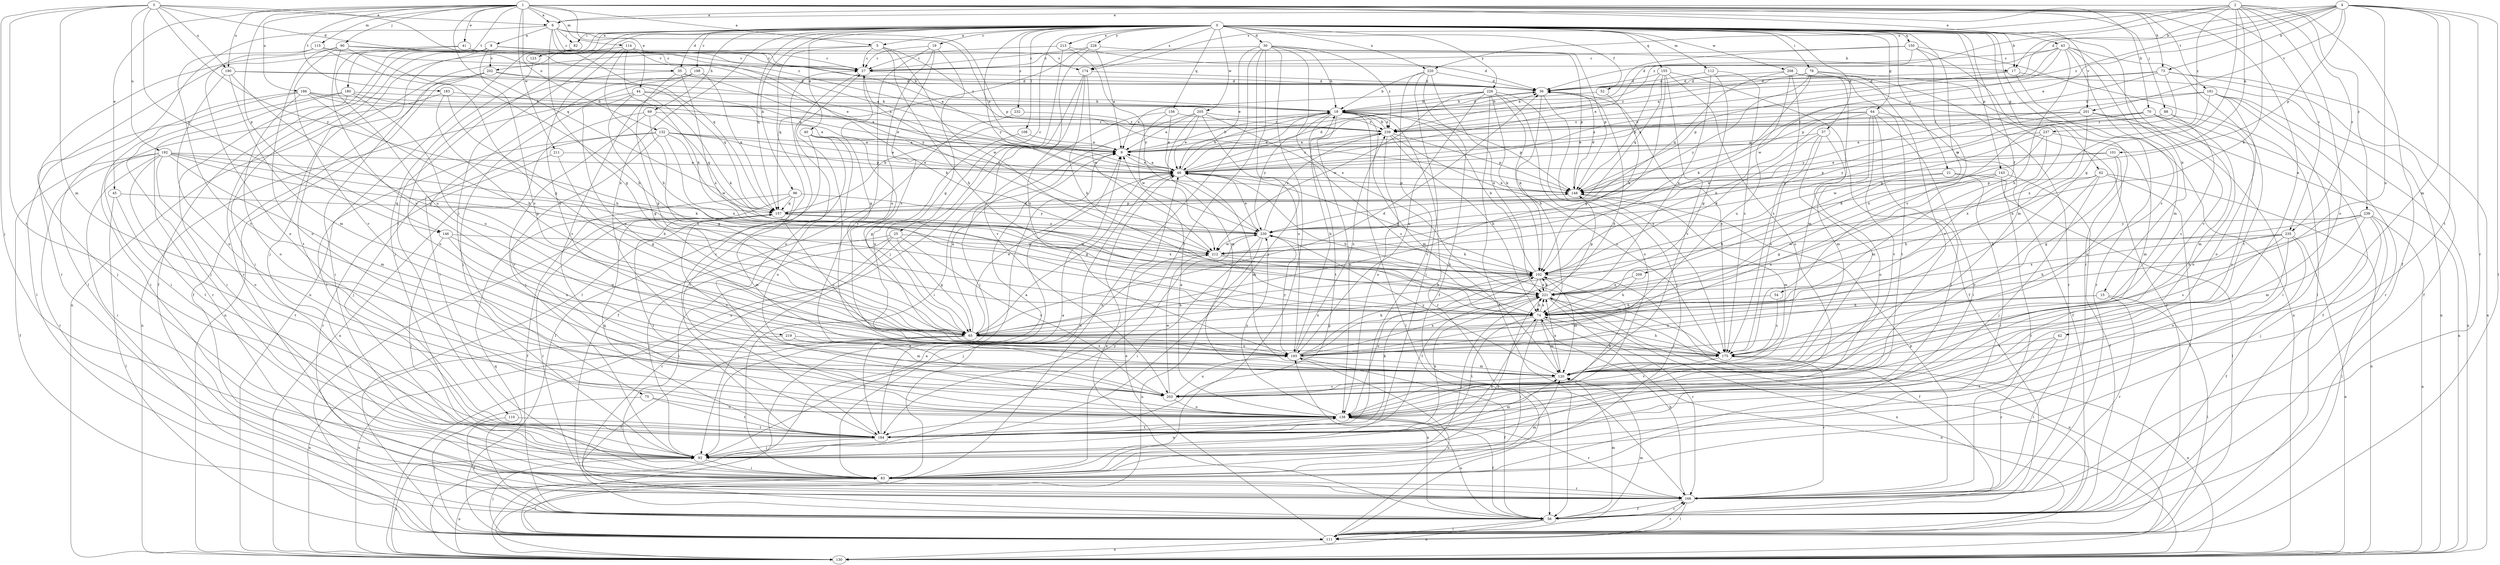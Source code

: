 strict digraph  {
0;
1;
2;
3;
4;
5;
6;
8;
9;
15;
17;
18;
19;
21;
25;
27;
30;
35;
36;
37;
40;
41;
42;
43;
44;
45;
46;
52;
54;
56;
62;
64;
65;
69;
70;
73;
74;
75;
78;
82;
83;
88;
90;
92;
96;
101;
102;
108;
110;
111;
112;
114;
115;
120;
123;
130;
132;
138;
143;
146;
148;
150;
155;
156;
157;
166;
174;
175;
180;
181;
183;
184;
186;
190;
192;
193;
198;
201;
202;
203;
205;
208;
209;
211;
212;
213;
219;
220;
221;
226;
228;
230;
232;
235;
237;
238;
239;
0 -> 5  [label=a];
0 -> 15  [label=b];
0 -> 17  [label=b];
0 -> 19  [label=c];
0 -> 21  [label=c];
0 -> 25  [label=c];
0 -> 30  [label=d];
0 -> 35  [label=d];
0 -> 37  [label=e];
0 -> 40  [label=e];
0 -> 52  [label=f];
0 -> 54  [label=f];
0 -> 62  [label=g];
0 -> 64  [label=g];
0 -> 69  [label=h];
0 -> 75  [label=i];
0 -> 78  [label=i];
0 -> 82  [label=i];
0 -> 96  [label=k];
0 -> 108  [label=l];
0 -> 110  [label=l];
0 -> 112  [label=m];
0 -> 123  [label=n];
0 -> 130  [label=n];
0 -> 143  [label=p];
0 -> 150  [label=q];
0 -> 155  [label=q];
0 -> 156  [label=q];
0 -> 157  [label=q];
0 -> 166  [label=r];
0 -> 174  [label=s];
0 -> 198  [label=v];
0 -> 201  [label=v];
0 -> 205  [label=w];
0 -> 208  [label=w];
0 -> 209  [label=w];
0 -> 213  [label=x];
0 -> 219  [label=x];
0 -> 220  [label=x];
0 -> 226  [label=y];
0 -> 228  [label=y];
0 -> 230  [label=y];
0 -> 232  [label=z];
1 -> 5  [label=a];
1 -> 6  [label=a];
1 -> 41  [label=e];
1 -> 42  [label=e];
1 -> 43  [label=e];
1 -> 44  [label=e];
1 -> 45  [label=e];
1 -> 70  [label=h];
1 -> 73  [label=h];
1 -> 88  [label=j];
1 -> 90  [label=j];
1 -> 114  [label=m];
1 -> 115  [label=m];
1 -> 132  [label=o];
1 -> 146  [label=p];
1 -> 157  [label=q];
1 -> 180  [label=t];
1 -> 181  [label=t];
1 -> 183  [label=t];
1 -> 186  [label=u];
1 -> 190  [label=u];
1 -> 211  [label=w];
1 -> 235  [label=z];
2 -> 6  [label=a];
2 -> 56  [label=f];
2 -> 65  [label=g];
2 -> 101  [label=k];
2 -> 102  [label=k];
2 -> 138  [label=o];
2 -> 174  [label=s];
2 -> 220  [label=x];
2 -> 235  [label=z];
2 -> 237  [label=z];
2 -> 238  [label=z];
2 -> 239  [label=z];
3 -> 6  [label=a];
3 -> 35  [label=d];
3 -> 92  [label=j];
3 -> 120  [label=m];
3 -> 146  [label=p];
3 -> 184  [label=t];
3 -> 190  [label=u];
3 -> 192  [label=u];
3 -> 230  [label=y];
3 -> 239  [label=z];
4 -> 6  [label=a];
4 -> 17  [label=b];
4 -> 36  [label=d];
4 -> 46  [label=e];
4 -> 73  [label=h];
4 -> 111  [label=l];
4 -> 120  [label=m];
4 -> 148  [label=p];
4 -> 166  [label=r];
4 -> 184  [label=t];
4 -> 193  [label=u];
4 -> 201  [label=v];
4 -> 239  [label=z];
5 -> 27  [label=c];
5 -> 74  [label=h];
5 -> 111  [label=l];
5 -> 202  [label=v];
5 -> 212  [label=w];
5 -> 239  [label=z];
6 -> 8  [label=a];
6 -> 27  [label=c];
6 -> 46  [label=e];
6 -> 65  [label=g];
6 -> 82  [label=i];
6 -> 111  [label=l];
6 -> 148  [label=p];
6 -> 157  [label=q];
8 -> 9  [label=a];
8 -> 17  [label=b];
8 -> 56  [label=f];
8 -> 83  [label=i];
8 -> 92  [label=j];
8 -> 166  [label=r];
8 -> 174  [label=s];
8 -> 175  [label=s];
8 -> 202  [label=v];
9 -> 18  [label=b];
9 -> 46  [label=e];
15 -> 74  [label=h];
15 -> 111  [label=l];
15 -> 166  [label=r];
15 -> 193  [label=u];
17 -> 36  [label=d];
17 -> 130  [label=n];
17 -> 148  [label=p];
17 -> 166  [label=r];
18 -> 36  [label=d];
18 -> 46  [label=e];
18 -> 111  [label=l];
18 -> 120  [label=m];
18 -> 138  [label=o];
18 -> 148  [label=p];
18 -> 166  [label=r];
18 -> 184  [label=t];
18 -> 230  [label=y];
18 -> 239  [label=z];
19 -> 27  [label=c];
19 -> 65  [label=g];
19 -> 175  [label=s];
19 -> 193  [label=u];
19 -> 203  [label=v];
21 -> 74  [label=h];
21 -> 83  [label=i];
21 -> 111  [label=l];
21 -> 148  [label=p];
25 -> 65  [label=g];
25 -> 83  [label=i];
25 -> 92  [label=j];
25 -> 166  [label=r];
25 -> 203  [label=v];
25 -> 212  [label=w];
27 -> 36  [label=d];
27 -> 65  [label=g];
27 -> 138  [label=o];
30 -> 18  [label=b];
30 -> 27  [label=c];
30 -> 46  [label=e];
30 -> 83  [label=i];
30 -> 92  [label=j];
30 -> 130  [label=n];
30 -> 148  [label=p];
30 -> 184  [label=t];
30 -> 221  [label=x];
30 -> 239  [label=z];
35 -> 36  [label=d];
35 -> 65  [label=g];
35 -> 102  [label=k];
35 -> 138  [label=o];
35 -> 221  [label=x];
36 -> 18  [label=b];
36 -> 83  [label=i];
36 -> 102  [label=k];
36 -> 175  [label=s];
37 -> 9  [label=a];
37 -> 102  [label=k];
37 -> 120  [label=m];
37 -> 138  [label=o];
37 -> 175  [label=s];
40 -> 9  [label=a];
40 -> 65  [label=g];
40 -> 111  [label=l];
40 -> 138  [label=o];
40 -> 184  [label=t];
41 -> 18  [label=b];
41 -> 27  [label=c];
41 -> 111  [label=l];
41 -> 193  [label=u];
42 -> 166  [label=r];
42 -> 175  [label=s];
42 -> 184  [label=t];
43 -> 9  [label=a];
43 -> 27  [label=c];
43 -> 36  [label=d];
43 -> 74  [label=h];
43 -> 120  [label=m];
43 -> 175  [label=s];
43 -> 184  [label=t];
43 -> 203  [label=v];
43 -> 212  [label=w];
44 -> 18  [label=b];
44 -> 46  [label=e];
44 -> 65  [label=g];
44 -> 102  [label=k];
44 -> 130  [label=n];
44 -> 175  [label=s];
45 -> 111  [label=l];
45 -> 157  [label=q];
45 -> 184  [label=t];
46 -> 9  [label=a];
46 -> 18  [label=b];
46 -> 36  [label=d];
46 -> 65  [label=g];
46 -> 74  [label=h];
46 -> 120  [label=m];
46 -> 148  [label=p];
46 -> 239  [label=z];
52 -> 18  [label=b];
52 -> 102  [label=k];
54 -> 74  [label=h];
54 -> 175  [label=s];
56 -> 46  [label=e];
56 -> 111  [label=l];
56 -> 120  [label=m];
56 -> 130  [label=n];
56 -> 138  [label=o];
56 -> 157  [label=q];
56 -> 166  [label=r];
56 -> 193  [label=u];
62 -> 56  [label=f];
62 -> 74  [label=h];
62 -> 92  [label=j];
62 -> 130  [label=n];
62 -> 148  [label=p];
62 -> 203  [label=v];
64 -> 46  [label=e];
64 -> 56  [label=f];
64 -> 83  [label=i];
64 -> 92  [label=j];
64 -> 102  [label=k];
64 -> 120  [label=m];
64 -> 203  [label=v];
64 -> 239  [label=z];
65 -> 9  [label=a];
65 -> 36  [label=d];
65 -> 46  [label=e];
65 -> 56  [label=f];
65 -> 102  [label=k];
65 -> 130  [label=n];
65 -> 175  [label=s];
65 -> 184  [label=t];
65 -> 193  [label=u];
65 -> 221  [label=x];
69 -> 65  [label=g];
69 -> 92  [label=j];
69 -> 130  [label=n];
69 -> 157  [label=q];
69 -> 239  [label=z];
70 -> 9  [label=a];
70 -> 56  [label=f];
70 -> 120  [label=m];
70 -> 138  [label=o];
70 -> 221  [label=x];
70 -> 239  [label=z];
73 -> 36  [label=d];
73 -> 46  [label=e];
73 -> 56  [label=f];
73 -> 130  [label=n];
73 -> 148  [label=p];
73 -> 230  [label=y];
74 -> 65  [label=g];
74 -> 83  [label=i];
74 -> 120  [label=m];
74 -> 130  [label=n];
74 -> 184  [label=t];
74 -> 221  [label=x];
75 -> 111  [label=l];
75 -> 138  [label=o];
75 -> 184  [label=t];
78 -> 36  [label=d];
78 -> 102  [label=k];
78 -> 130  [label=n];
78 -> 166  [label=r];
78 -> 203  [label=v];
78 -> 230  [label=y];
78 -> 239  [label=z];
82 -> 184  [label=t];
83 -> 9  [label=a];
83 -> 46  [label=e];
83 -> 120  [label=m];
83 -> 130  [label=n];
83 -> 166  [label=r];
83 -> 221  [label=x];
88 -> 138  [label=o];
88 -> 175  [label=s];
88 -> 230  [label=y];
88 -> 239  [label=z];
90 -> 9  [label=a];
90 -> 27  [label=c];
90 -> 74  [label=h];
90 -> 138  [label=o];
90 -> 166  [label=r];
90 -> 193  [label=u];
90 -> 203  [label=v];
92 -> 74  [label=h];
92 -> 83  [label=i];
92 -> 138  [label=o];
92 -> 230  [label=y];
96 -> 56  [label=f];
96 -> 111  [label=l];
96 -> 120  [label=m];
96 -> 157  [label=q];
96 -> 230  [label=y];
101 -> 46  [label=e];
101 -> 65  [label=g];
101 -> 148  [label=p];
101 -> 193  [label=u];
102 -> 18  [label=b];
102 -> 46  [label=e];
102 -> 56  [label=f];
102 -> 120  [label=m];
102 -> 138  [label=o];
102 -> 184  [label=t];
102 -> 221  [label=x];
108 -> 9  [label=a];
108 -> 193  [label=u];
110 -> 56  [label=f];
110 -> 184  [label=t];
111 -> 9  [label=a];
111 -> 46  [label=e];
111 -> 83  [label=i];
111 -> 92  [label=j];
111 -> 120  [label=m];
111 -> 130  [label=n];
111 -> 166  [label=r];
111 -> 193  [label=u];
111 -> 221  [label=x];
112 -> 36  [label=d];
112 -> 65  [label=g];
112 -> 175  [label=s];
112 -> 221  [label=x];
114 -> 27  [label=c];
114 -> 74  [label=h];
114 -> 102  [label=k];
114 -> 130  [label=n];
114 -> 193  [label=u];
114 -> 230  [label=y];
115 -> 27  [label=c];
115 -> 46  [label=e];
115 -> 65  [label=g];
115 -> 138  [label=o];
115 -> 203  [label=v];
120 -> 27  [label=c];
120 -> 203  [label=v];
120 -> 221  [label=x];
120 -> 230  [label=y];
123 -> 92  [label=j];
130 -> 9  [label=a];
130 -> 92  [label=j];
132 -> 9  [label=a];
132 -> 46  [label=e];
132 -> 92  [label=j];
132 -> 148  [label=p];
132 -> 184  [label=t];
132 -> 203  [label=v];
132 -> 212  [label=w];
132 -> 221  [label=x];
138 -> 9  [label=a];
138 -> 56  [label=f];
138 -> 102  [label=k];
138 -> 166  [label=r];
138 -> 184  [label=t];
138 -> 230  [label=y];
143 -> 56  [label=f];
143 -> 65  [label=g];
143 -> 148  [label=p];
143 -> 166  [label=r];
143 -> 193  [label=u];
146 -> 65  [label=g];
146 -> 92  [label=j];
146 -> 193  [label=u];
146 -> 212  [label=w];
148 -> 36  [label=d];
148 -> 46  [label=e];
148 -> 120  [label=m];
148 -> 157  [label=q];
150 -> 9  [label=a];
150 -> 27  [label=c];
150 -> 46  [label=e];
150 -> 111  [label=l];
150 -> 120  [label=m];
150 -> 175  [label=s];
155 -> 36  [label=d];
155 -> 56  [label=f];
155 -> 65  [label=g];
155 -> 138  [label=o];
155 -> 148  [label=p];
155 -> 157  [label=q];
155 -> 203  [label=v];
156 -> 46  [label=e];
156 -> 83  [label=i];
156 -> 212  [label=w];
156 -> 239  [label=z];
157 -> 18  [label=b];
157 -> 148  [label=p];
157 -> 166  [label=r];
157 -> 175  [label=s];
157 -> 184  [label=t];
157 -> 203  [label=v];
157 -> 221  [label=x];
157 -> 230  [label=y];
166 -> 56  [label=f];
166 -> 74  [label=h];
166 -> 111  [label=l];
166 -> 148  [label=p];
174 -> 36  [label=d];
174 -> 74  [label=h];
174 -> 130  [label=n];
174 -> 203  [label=v];
174 -> 212  [label=w];
175 -> 74  [label=h];
175 -> 130  [label=n];
175 -> 166  [label=r];
175 -> 203  [label=v];
180 -> 9  [label=a];
180 -> 18  [label=b];
180 -> 83  [label=i];
180 -> 92  [label=j];
180 -> 166  [label=r];
180 -> 193  [label=u];
181 -> 18  [label=b];
181 -> 92  [label=j];
181 -> 130  [label=n];
181 -> 138  [label=o];
181 -> 166  [label=r];
181 -> 221  [label=x];
181 -> 230  [label=y];
183 -> 18  [label=b];
183 -> 65  [label=g];
183 -> 74  [label=h];
183 -> 83  [label=i];
184 -> 9  [label=a];
184 -> 27  [label=c];
184 -> 92  [label=j];
184 -> 102  [label=k];
184 -> 120  [label=m];
184 -> 157  [label=q];
184 -> 221  [label=x];
186 -> 9  [label=a];
186 -> 18  [label=b];
186 -> 46  [label=e];
186 -> 74  [label=h];
186 -> 83  [label=i];
186 -> 92  [label=j];
186 -> 138  [label=o];
190 -> 9  [label=a];
190 -> 36  [label=d];
190 -> 65  [label=g];
190 -> 120  [label=m];
190 -> 138  [label=o];
192 -> 46  [label=e];
192 -> 56  [label=f];
192 -> 74  [label=h];
192 -> 83  [label=i];
192 -> 102  [label=k];
192 -> 120  [label=m];
192 -> 138  [label=o];
192 -> 166  [label=r];
192 -> 184  [label=t];
192 -> 221  [label=x];
193 -> 18  [label=b];
193 -> 36  [label=d];
193 -> 56  [label=f];
193 -> 102  [label=k];
193 -> 120  [label=m];
193 -> 221  [label=x];
193 -> 230  [label=y];
193 -> 239  [label=z];
198 -> 36  [label=d];
198 -> 83  [label=i];
198 -> 92  [label=j];
198 -> 157  [label=q];
198 -> 203  [label=v];
201 -> 9  [label=a];
201 -> 74  [label=h];
201 -> 83  [label=i];
201 -> 130  [label=n];
201 -> 212  [label=w];
201 -> 239  [label=z];
202 -> 36  [label=d];
202 -> 56  [label=f];
202 -> 83  [label=i];
202 -> 130  [label=n];
202 -> 157  [label=q];
203 -> 138  [label=o];
203 -> 193  [label=u];
203 -> 212  [label=w];
205 -> 9  [label=a];
205 -> 46  [label=e];
205 -> 92  [label=j];
205 -> 120  [label=m];
205 -> 175  [label=s];
205 -> 193  [label=u];
205 -> 239  [label=z];
208 -> 36  [label=d];
208 -> 111  [label=l];
208 -> 120  [label=m];
208 -> 157  [label=q];
208 -> 175  [label=s];
208 -> 184  [label=t];
208 -> 193  [label=u];
209 -> 74  [label=h];
209 -> 221  [label=x];
211 -> 46  [label=e];
211 -> 65  [label=g];
211 -> 166  [label=r];
212 -> 27  [label=c];
212 -> 74  [label=h];
212 -> 92  [label=j];
212 -> 102  [label=k];
213 -> 27  [label=c];
213 -> 36  [label=d];
213 -> 92  [label=j];
213 -> 230  [label=y];
219 -> 120  [label=m];
219 -> 130  [label=n];
219 -> 175  [label=s];
220 -> 18  [label=b];
220 -> 36  [label=d];
220 -> 56  [label=f];
220 -> 83  [label=i];
220 -> 184  [label=t];
220 -> 221  [label=x];
221 -> 74  [label=h];
221 -> 83  [label=i];
221 -> 102  [label=k];
221 -> 111  [label=l];
221 -> 130  [label=n];
221 -> 148  [label=p];
221 -> 166  [label=r];
226 -> 9  [label=a];
226 -> 18  [label=b];
226 -> 56  [label=f];
226 -> 74  [label=h];
226 -> 102  [label=k];
226 -> 138  [label=o];
226 -> 175  [label=s];
226 -> 193  [label=u];
226 -> 212  [label=w];
228 -> 9  [label=a];
228 -> 27  [label=c];
228 -> 148  [label=p];
228 -> 157  [label=q];
228 -> 193  [label=u];
230 -> 46  [label=e];
230 -> 83  [label=i];
230 -> 102  [label=k];
230 -> 130  [label=n];
230 -> 212  [label=w];
230 -> 239  [label=z];
232 -> 56  [label=f];
232 -> 239  [label=z];
235 -> 56  [label=f];
235 -> 74  [label=h];
235 -> 130  [label=n];
235 -> 138  [label=o];
235 -> 175  [label=s];
235 -> 212  [label=w];
235 -> 221  [label=x];
237 -> 9  [label=a];
237 -> 102  [label=k];
237 -> 120  [label=m];
237 -> 212  [label=w];
237 -> 221  [label=x];
238 -> 74  [label=h];
238 -> 92  [label=j];
238 -> 102  [label=k];
238 -> 111  [label=l];
238 -> 120  [label=m];
238 -> 130  [label=n];
238 -> 230  [label=y];
239 -> 9  [label=a];
239 -> 18  [label=b];
239 -> 74  [label=h];
239 -> 138  [label=o];
239 -> 148  [label=p];
239 -> 175  [label=s];
}
